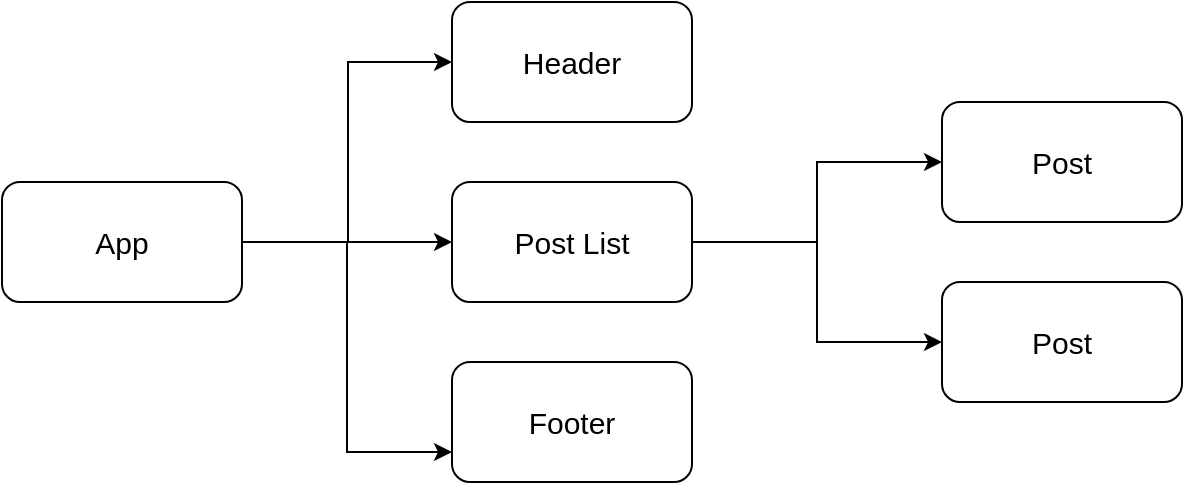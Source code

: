 <mxfile version="14.9.3" type="github">
  <diagram id="bVovHb_YyVf1AmO7mBaJ" name="Page-1">
    <mxGraphModel dx="754" dy="358" grid="1" gridSize="10" guides="1" tooltips="1" connect="1" arrows="1" fold="1" page="1" pageScale="1" pageWidth="850" pageHeight="1100" math="0" shadow="0">
      <root>
        <mxCell id="0" />
        <mxCell id="1" parent="0" />
        <mxCell id="RqQD2__YrJlT9d0yLTFM-1" value="&lt;font style=&quot;font-size: 15px&quot;&gt;Header&lt;/font&gt;" style="rounded=1;whiteSpace=wrap;html=1;" vertex="1" parent="1">
          <mxGeometry x="365" y="140" width="120" height="60" as="geometry" />
        </mxCell>
        <mxCell id="RqQD2__YrJlT9d0yLTFM-11" style="edgeStyle=orthogonalEdgeStyle;rounded=0;orthogonalLoop=1;jettySize=auto;html=1;exitX=1;exitY=0.5;exitDx=0;exitDy=0;" edge="1" parent="1" source="RqQD2__YrJlT9d0yLTFM-2" target="RqQD2__YrJlT9d0yLTFM-4">
          <mxGeometry relative="1" as="geometry" />
        </mxCell>
        <mxCell id="RqQD2__YrJlT9d0yLTFM-12" style="edgeStyle=orthogonalEdgeStyle;rounded=0;orthogonalLoop=1;jettySize=auto;html=1;exitX=1;exitY=0.5;exitDx=0;exitDy=0;entryX=0;entryY=0.5;entryDx=0;entryDy=0;" edge="1" parent="1" source="RqQD2__YrJlT9d0yLTFM-2" target="RqQD2__YrJlT9d0yLTFM-5">
          <mxGeometry relative="1" as="geometry" />
        </mxCell>
        <mxCell id="RqQD2__YrJlT9d0yLTFM-2" value="&lt;font style=&quot;font-size: 15px&quot;&gt;Post List&lt;br&gt;&lt;/font&gt;" style="rounded=1;whiteSpace=wrap;html=1;" vertex="1" parent="1">
          <mxGeometry x="365" y="230" width="120" height="60" as="geometry" />
        </mxCell>
        <mxCell id="RqQD2__YrJlT9d0yLTFM-3" value="&lt;font style=&quot;font-size: 15px&quot;&gt;Footer&lt;/font&gt;" style="rounded=1;whiteSpace=wrap;html=1;" vertex="1" parent="1">
          <mxGeometry x="365" y="320" width="120" height="60" as="geometry" />
        </mxCell>
        <mxCell id="RqQD2__YrJlT9d0yLTFM-4" value="&lt;font style=&quot;font-size: 15px&quot;&gt;Post&lt;/font&gt;" style="rounded=1;whiteSpace=wrap;html=1;" vertex="1" parent="1">
          <mxGeometry x="610" y="190" width="120" height="60" as="geometry" />
        </mxCell>
        <mxCell id="RqQD2__YrJlT9d0yLTFM-5" value="&lt;font style=&quot;font-size: 15px&quot;&gt;Post&lt;/font&gt;" style="rounded=1;whiteSpace=wrap;html=1;" vertex="1" parent="1">
          <mxGeometry x="610" y="280" width="120" height="60" as="geometry" />
        </mxCell>
        <mxCell id="RqQD2__YrJlT9d0yLTFM-8" style="edgeStyle=orthogonalEdgeStyle;rounded=0;orthogonalLoop=1;jettySize=auto;html=1;exitX=1;exitY=0.5;exitDx=0;exitDy=0;entryX=0;entryY=0.5;entryDx=0;entryDy=0;" edge="1" parent="1" source="RqQD2__YrJlT9d0yLTFM-6" target="RqQD2__YrJlT9d0yLTFM-1">
          <mxGeometry relative="1" as="geometry">
            <Array as="points">
              <mxPoint x="313" y="260" />
              <mxPoint x="313" y="170" />
            </Array>
          </mxGeometry>
        </mxCell>
        <mxCell id="RqQD2__YrJlT9d0yLTFM-9" style="edgeStyle=orthogonalEdgeStyle;rounded=0;orthogonalLoop=1;jettySize=auto;html=1;exitX=1;exitY=0.5;exitDx=0;exitDy=0;entryX=0;entryY=0.5;entryDx=0;entryDy=0;" edge="1" parent="1" source="RqQD2__YrJlT9d0yLTFM-6" target="RqQD2__YrJlT9d0yLTFM-2">
          <mxGeometry relative="1" as="geometry" />
        </mxCell>
        <mxCell id="RqQD2__YrJlT9d0yLTFM-10" style="edgeStyle=orthogonalEdgeStyle;rounded=0;orthogonalLoop=1;jettySize=auto;html=1;exitX=1;exitY=0.5;exitDx=0;exitDy=0;entryX=0;entryY=0.75;entryDx=0;entryDy=0;" edge="1" parent="1" source="RqQD2__YrJlT9d0yLTFM-6" target="RqQD2__YrJlT9d0yLTFM-3">
          <mxGeometry relative="1" as="geometry" />
        </mxCell>
        <mxCell id="RqQD2__YrJlT9d0yLTFM-6" value="&lt;font style=&quot;font-size: 15px&quot;&gt;App&lt;/font&gt;" style="rounded=1;whiteSpace=wrap;html=1;" vertex="1" parent="1">
          <mxGeometry x="140" y="230" width="120" height="60" as="geometry" />
        </mxCell>
      </root>
    </mxGraphModel>
  </diagram>
</mxfile>
